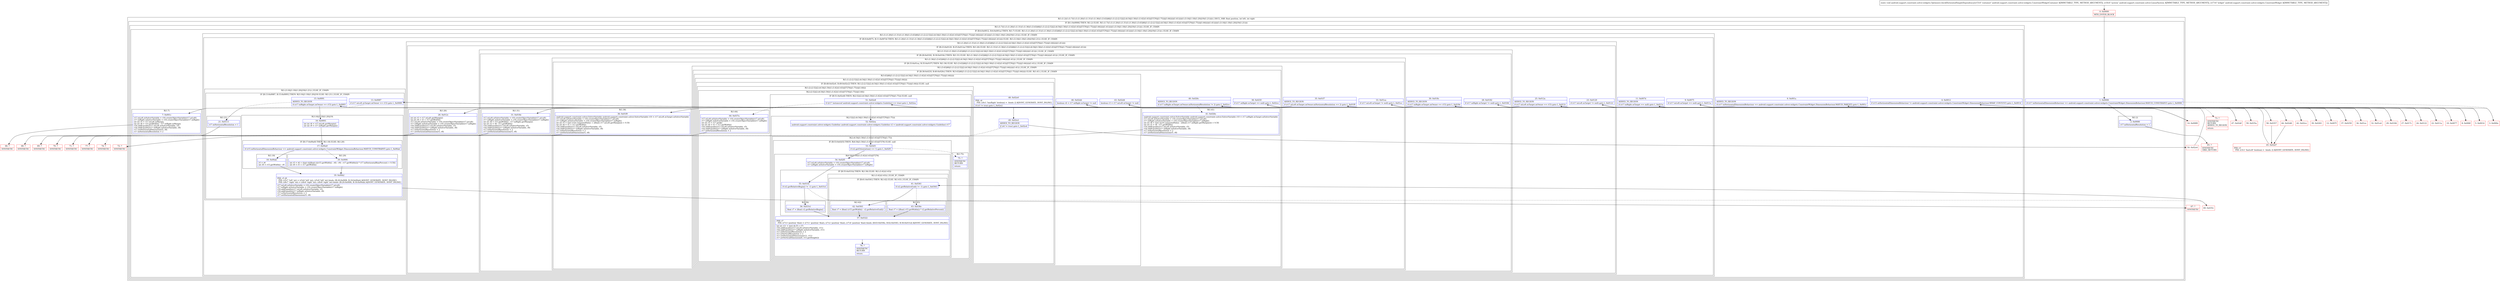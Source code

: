 digraph "CFG forandroid.support.constraint.solver.widgets.Optimizer.checkHorizontalSimpleDependency(Landroid\/support\/constraint\/solver\/widgets\/ConstraintWidgetContainer;Landroid\/support\/constraint\/solver\/LinearSystem;Landroid\/support\/constraint\/solver\/widgets\/ConstraintWidget;)V" {
subgraph cluster_Region_1918050832 {
label = "R(1:(1:2)(1:(1:7)(1:(1:(1:26)(1:(1:31)(1:(1:36)(1:(3:43|46|(1:(1:(2:(2:52|(2:(4:54|(1:56)(1:(1:62)(1:63))|57|76)|(1:75)))|(1:64)))))(1:41)))))(1:(3:16|(1:18)(1:20)|19)(1:21))))) | DECL_VAR: float position, int left, int right\l";
node [shape=record,color=blue];
subgraph cluster_IfRegion_2104625817 {
label = "IF [B:1:0x0006] THEN: R(1:2) ELSE: R(1:(1:7)(1:(1:(1:26)(1:(1:31)(1:(1:36)(1:(3:43|46|(1:(1:(2:(2:52|(2:(4:54|(1:56)(1:(1:62)(1:63))|57|76)|(1:75)))|(1:64)))))(1:41)))))(1:(3:16|(1:18)(1:20)|19)(1:21))))";
node [shape=record,color=blue];
Node_1 [shape=record,label="{1\:\ 0x0006|if (r17.mHorizontalDimensionBehaviour == android.support.constraint.solver.widgets.ConstraintWidget.DimensionBehaviour.MATCH_CONSTRAINT) goto L_0x0008\l}"];
subgraph cluster_Region_520952634 {
label = "R(1:2)";
node [shape=record,color=blue];
Node_2 [shape=record,label="{2\:\ 0x0008|r17.mHorizontalResolution = 1\l}"];
}
subgraph cluster_Region_468923971 {
label = "R(1:(1:7)(1:(1:(1:26)(1:(1:31)(1:(1:36)(1:(3:43|46|(1:(1:(2:(2:52|(2:(4:54|(1:56)(1:(1:62)(1:63))|57|76)|(1:75)))|(1:64)))))(1:41)))))(1:(3:16|(1:18)(1:20)|19)(1:21)))) | ELSE_IF_CHAIN\l";
node [shape=record,color=blue];
subgraph cluster_IfRegion_1885066383 {
label = "IF [B:4:0x0012, B:6:0x001a] THEN: R(1:7) ELSE: R(1:(1:(1:26)(1:(1:31)(1:(1:36)(1:(3:43|46|(1:(1:(2:(2:52|(2:(4:54|(1:56)(1:(1:62)(1:63))|57|76)|(1:75)))|(1:64)))))(1:41)))))(1:(3:16|(1:18)(1:20)|19)(1:21))) | ELSE_IF_CHAIN\l";
node [shape=record,color=blue];
Node_4 [shape=record,label="{4\:\ 0x0012|if (r15.mHorizontalDimensionBehaviour != android.support.constraint.solver.widgets.ConstraintWidget.DimensionBehaviour.WRAP_CONTENT) goto L_0x0014\l}"];
Node_6 [shape=record,label="{6\:\ 0x001a|ADDED_TO_REGION\l|if (r17.mHorizontalDimensionBehaviour == android.support.constraint.solver.widgets.ConstraintWidget.DimensionBehaviour.MATCH_PARENT) goto L_0x001c\l}"];
subgraph cluster_Region_1839301642 {
label = "R(1:7)";
node [shape=record,color=blue];
Node_7 [shape=record,label="{7\:\ 0x001c|r17.mLeft.mSolverVariable = r16.createObjectVariable(r17.mLeft)\lr17.mRight.mSolverVariable = r16.createObjectVariable(r17.mRight)\lint int r5 = r17.mLeft.mMargin\lint int r8 = r15.getWidth() \- r17.mRight.mMargin\lr16.addEquality(r17.mLeft.mSolverVariable, r5)\lr16.addEquality(r17.mRight.mSolverVariable, r8)\lr17.setHorizontalDimension(r5, r8)\lr17.mHorizontalResolution = 2\l}"];
}
subgraph cluster_Region_487599839 {
label = "R(1:(1:(1:26)(1:(1:31)(1:(1:36)(1:(3:43|46|(1:(1:(2:(2:52|(2:(4:54|(1:56)(1:(1:62)(1:63))|57|76)|(1:75)))|(1:64)))))(1:41)))))(1:(3:16|(1:18)(1:20)|19)(1:21))) | ELSE_IF_CHAIN\l";
node [shape=record,color=blue];
subgraph cluster_IfRegion_1790124684 {
label = "IF [B:9:0x0075, B:11:0x007d] THEN: R(1:(1:26)(1:(1:31)(1:(1:36)(1:(3:43|46|(1:(1:(2:(2:52|(2:(4:54|(1:56)(1:(1:62)(1:63))|57|76)|(1:75)))|(1:64)))))(1:41))))) ELSE: R(1:(3:16|(1:18)(1:20)|19)(1:21)) | ELSE_IF_CHAIN\l";
node [shape=record,color=blue];
Node_9 [shape=record,label="{9\:\ 0x0075|if (r17.mLeft.mTarget == null) goto L_0x011a\l}"];
Node_11 [shape=record,label="{11\:\ 0x007d|ADDED_TO_REGION\l|if (r17.mRight.mTarget == null) goto L_0x011a\l}"];
subgraph cluster_Region_1752191159 {
label = "R(1:(1:26)(1:(1:31)(1:(1:36)(1:(3:43|46|(1:(1:(2:(2:52|(2:(4:54|(1:56)(1:(1:62)(1:63))|57|76)|(1:75)))|(1:64)))))(1:41)))))";
node [shape=record,color=blue];
subgraph cluster_IfRegion_1184960154 {
label = "IF [B:23:0x0120, B:25:0x012a] THEN: R(1:26) ELSE: R(1:(1:31)(1:(1:36)(1:(3:43|46|(1:(1:(2:(2:52|(2:(4:54|(1:56)(1:(1:62)(1:63))|57|76)|(1:75)))|(1:64)))))(1:41))))";
node [shape=record,color=blue];
Node_23 [shape=record,label="{23\:\ 0x0120|if (r17.mLeft.mTarget != null) goto L_0x0122\l}"];
Node_25 [shape=record,label="{25\:\ 0x012a|ADDED_TO_REGION\l|if (r17.mLeft.mTarget.mOwner == r15) goto L_0x012c\l}"];
subgraph cluster_Region_1760922431 {
label = "R(1:26)";
node [shape=record,color=blue];
Node_26 [shape=record,label="{26\:\ 0x012c|int int r5 = r17.mLeft.getMargin()\lint int r8 = r5 + r17.getWidth()\lr17.mLeft.mSolverVariable = r16.createObjectVariable(r17.mLeft)\lr17.mRight.mSolverVariable = r16.createObjectVariable(r17.mRight)\lr16.addEquality(r17.mLeft.mSolverVariable, r5)\lr16.addEquality(r17.mRight.mSolverVariable, r8)\lr17.mHorizontalResolution = 2\lr17.setHorizontalDimension(r5, r8)\l}"];
}
subgraph cluster_Region_1524348487 {
label = "R(1:(1:31)(1:(1:36)(1:(3:43|46|(1:(1:(2:(2:52|(2:(4:54|(1:56)(1:(1:62)(1:63))|57|76)|(1:75)))|(1:64)))))(1:41)))) | ELSE_IF_CHAIN\l";
node [shape=record,color=blue];
subgraph cluster_IfRegion_688871634 {
label = "IF [B:28:0x0182, B:30:0x018c] THEN: R(1:31) ELSE: R(1:(1:36)(1:(3:43|46|(1:(1:(2:(2:52|(2:(4:54|(1:56)(1:(1:62)(1:63))|57|76)|(1:75)))|(1:64)))))(1:41))) | ELSE_IF_CHAIN\l";
node [shape=record,color=blue];
Node_28 [shape=record,label="{28\:\ 0x0182|if (r17.mRight.mTarget != null) goto L_0x0184\l}"];
Node_30 [shape=record,label="{30\:\ 0x018c|ADDED_TO_REGION\l|if (r17.mRight.mTarget.mOwner == r15) goto L_0x018e\l}"];
subgraph cluster_Region_154346913 {
label = "R(1:31)";
node [shape=record,color=blue];
Node_31 [shape=record,label="{31\:\ 0x018e|r17.mLeft.mSolverVariable = r16.createObjectVariable(r17.mLeft)\lr17.mRight.mSolverVariable = r16.createObjectVariable(r17.mRight)\lint int r8 = r15.getWidth() \- r17.mRight.getMargin()\lint int r5 = r8 \- r17.getWidth()\lr16.addEquality(r17.mLeft.mSolverVariable, r5)\lr16.addEquality(r17.mRight.mSolverVariable, r8)\lr17.mHorizontalResolution = 2\lr17.setHorizontalDimension(r5, r8)\l}"];
}
subgraph cluster_Region_1125138604 {
label = "R(1:(1:36)(1:(3:43|46|(1:(1:(2:(2:52|(2:(4:54|(1:56)(1:(1:62)(1:63))|57|76)|(1:75)))|(1:64)))))(1:41))) | ELSE_IF_CHAIN\l";
node [shape=record,color=blue];
subgraph cluster_IfRegion_227234698 {
label = "IF [B:33:0x01ea, B:35:0x01f7] THEN: R(1:36) ELSE: R(1:(3:43|46|(1:(1:(2:(2:52|(2:(4:54|(1:56)(1:(1:62)(1:63))|57|76)|(1:75)))|(1:64)))))(1:41)) | ELSE_IF_CHAIN\l";
node [shape=record,color=blue];
Node_33 [shape=record,label="{33\:\ 0x01ea|if (r17.mLeft.mTarget != null) goto L_0x01ec\l}"];
Node_35 [shape=record,label="{35\:\ 0x01f7|ADDED_TO_REGION\l|if (r17.mLeft.mTarget.mOwner.mHorizontalResolution == 2) goto L_0x01f9\l}"];
subgraph cluster_Region_799602973 {
label = "R(1:36)";
node [shape=record,color=blue];
Node_36 [shape=record,label="{36\:\ 0x01f9|android.support.constraint.solver.SolverVariable android.support.constraint.solver.SolverVariable r10 = r17.mLeft.mTarget.mSolverVariable\lr17.mLeft.mSolverVariable = r16.createObjectVariable(r17.mLeft)\lr17.mRight.mSolverVariable = r16.createObjectVariable(r17.mRight)\lint int r5 = (int) (r10.computedValue + ((float) r17.mLeft.getMargin()) + 0.5f)\lint int r8 = r5 + r17.getWidth()\lr16.addEquality(r17.mLeft.mSolverVariable, r5)\lr16.addEquality(r17.mRight.mSolverVariable, r8)\lr17.mHorizontalResolution = 2\lr17.setHorizontalDimension(r5, r8)\l}"];
}
subgraph cluster_Region_174433778 {
label = "R(1:(3:43|46|(1:(1:(2:(2:52|(2:(4:54|(1:56)(1:(1:62)(1:63))|57|76)|(1:75)))|(1:64)))))(1:41)) | ELSE_IF_CHAIN\l";
node [shape=record,color=blue];
subgraph cluster_IfRegion_1509926308 {
label = "IF [B:38:0x025f, B:40:0x026c] THEN: R(3:43|46|(1:(1:(2:(2:52|(2:(4:54|(1:56)(1:(1:62)(1:63))|57|76)|(1:75)))|(1:64))))) ELSE: R(1:41) | ELSE_IF_CHAIN\l";
node [shape=record,color=blue];
Node_38 [shape=record,label="{38\:\ 0x025f|if (r17.mRight.mTarget == null) goto L_0x02ce\l}"];
Node_40 [shape=record,label="{40\:\ 0x026c|ADDED_TO_REGION\l|if (r17.mRight.mTarget.mOwner.mHorizontalResolution != 2) goto L_0x02ce\l}"];
subgraph cluster_Region_693744803 {
label = "R(3:43|46|(1:(1:(2:(2:52|(2:(4:54|(1:56)(1:(1:62)(1:63))|57|76)|(1:75)))|(1:64)))))";
node [shape=record,color=blue];
Node_43 [shape=record,label="{43\:\ 0x02d4|boolean r3 = r17.mLeft.mTarget != null\l}"];
Node_46 [shape=record,label="{46\:\ 0x02dd|boolean r4 = r17.mRight.mTarget != null\l}"];
subgraph cluster_Region_413899543 {
label = "R(1:(1:(2:(2:52|(2:(4:54|(1:56)(1:(1:62)(1:63))|57|76)|(1:75)))|(1:64))))";
node [shape=record,color=blue];
subgraph cluster_IfRegion_1764921191 {
label = "IF [B:48:0x02e0, B:49:0x02e2] THEN: R(1:(2:(2:52|(2:(4:54|(1:56)(1:(1:62)(1:63))|57|76)|(1:75)))|(1:64))) ELSE: null";
node [shape=record,color=blue];
Node_48 [shape=record,label="{48\:\ 0x02e0|PHI: r4 \l  PHI: (r4v1 'hasRight' boolean) =  binds: [] A[DONT_GENERATE, DONT_INLINE]\l|if (r3 != true) goto L_0x02e2\l}"];
Node_49 [shape=record,label="{49\:\ 0x02e2|ADDED_TO_REGION\l|if (r4 != true) goto L_0x02e4\l}"];
subgraph cluster_Region_1332448395 {
label = "R(1:(2:(2:52|(2:(4:54|(1:56)(1:(1:62)(1:63))|57|76)|(1:75)))|(1:64)))";
node [shape=record,color=blue];
subgraph cluster_Region_1745283745 {
label = "R(2:(2:52|(2:(4:54|(1:56)(1:(1:62)(1:63))|57|76)|(1:75)))|(1:64))";
node [shape=record,color=blue];
subgraph cluster_IfRegion_1282449536 {
label = "IF [B:51:0x02e8] THEN: R(2:52|(2:(4:54|(1:56)(1:(1:62)(1:63))|57|76)|(1:75))) ELSE: null";
node [shape=record,color=blue];
Node_51 [shape=record,label="{51\:\ 0x02e8|if ((r17 instanceof android.support.constraint.solver.widgets.Guideline) == true) goto L_0x02ea\l}"];
subgraph cluster_Region_461379667 {
label = "R(2:52|(2:(4:54|(1:56)(1:(1:62)(1:63))|57|76)|(1:75)))";
node [shape=record,color=blue];
Node_52 [shape=record,label="{52\:\ 0x02ea|android.support.constraint.solver.widgets.Guideline android.support.constraint.solver.widgets.Guideline r2 = (android.support.constraint.solver.widgets.Guideline) r17\l}"];
subgraph cluster_Region_138934586 {
label = "R(2:(4:54|(1:56)(1:(1:62)(1:63))|57|76)|(1:75))";
node [shape=record,color=blue];
subgraph cluster_IfRegion_2132298540 {
label = "IF [B:53:0x02f3] THEN: R(4:54|(1:56)(1:(1:62)(1:63))|57|76) ELSE: null";
node [shape=record,color=blue];
Node_53 [shape=record,label="{53\:\ 0x02f3|if (r2.getOrientation() == 1) goto L_0x02f5\l}"];
subgraph cluster_Region_1902254240 {
label = "R(4:54|(1:56)(1:(1:62)(1:63))|57|76)";
node [shape=record,color=blue];
Node_54 [shape=record,label="{54\:\ 0x02f5|r17.mLeft.mSolverVariable = r16.createObjectVariable(r17.mLeft)\lr17.mRight.mSolverVariable = r16.createObjectVariable(r17.mRight)\l}"];
subgraph cluster_IfRegion_44874271 {
label = "IF [B:55:0x031b] THEN: R(1:56) ELSE: R(1:(1:62)(1:63))";
node [shape=record,color=blue];
Node_55 [shape=record,label="{55\:\ 0x031b|if (r2.getRelativeBegin() != \-1) goto L_0x031d\l}"];
subgraph cluster_Region_593889783 {
label = "R(1:56)";
node [shape=record,color=blue];
Node_56 [shape=record,label="{56\:\ 0x031d|float r7 = (float) r2.getRelativeBegin()\l}"];
}
subgraph cluster_Region_467346285 {
label = "R(1:(1:62)(1:63)) | ELSE_IF_CHAIN\l";
node [shape=record,color=blue];
subgraph cluster_IfRegion_943705928 {
label = "IF [B:61:0x0361] THEN: R(1:62) ELSE: R(1:63) | ELSE_IF_CHAIN\l";
node [shape=record,color=blue];
Node_61 [shape=record,label="{61\:\ 0x0361|if (r2.getRelativeEnd() != \-1) goto L_0x0363\l}"];
subgraph cluster_Region_96707144 {
label = "R(1:62)";
node [shape=record,color=blue];
Node_62 [shape=record,label="{62\:\ 0x0363|float r7 = (float) (r15.getWidth() \- r2.getRelativeEnd())\l}"];
}
subgraph cluster_Region_1649970349 {
label = "R(1:63)";
node [shape=record,color=blue];
Node_63 [shape=record,label="{63\:\ 0x036e|float r7 = ((float) r15.getWidth()) * r2.getRelativePercent()\l}"];
}
}
}
}
Node_57 [shape=record,label="{57\:\ 0x0322|PHI: r7 \l  PHI: (r7v3 'position' float) = (r7v1 'position' float), (r7v2 'position' float), (r7v4 'position' float) binds: [B:63:0x036e, B:62:0x0363, B:56:0x031d] A[DONT_GENERATE, DONT_INLINE]\l|int int r11 = (int) (0.5f + r7)\lr16.addEquality(r17.mLeft.mSolverVariable, r11)\lr16.addEquality(r17.mRight.mSolverVariable, r11)\lr17.mHorizontalResolution = 2\lr17.mVerticalResolution = 2\lr17.setHorizontalDimension(r11, r11)\lr17.setVerticalDimension(0, r15.getHeight())\l}"];
Node_76 [shape=record,label="{76\:\ ?|SYNTHETIC\lRETURN\l|return\l}"];
}
}
subgraph cluster_Region_1146585429 {
label = "R(1:75)";
node [shape=record,color=blue];
Node_75 [shape=record,label="{75\:\ ?|SYNTHETIC\lRETURN\l|return\l}"];
}
}
}
}
subgraph cluster_Region_1651007605 {
label = "R(1:64)";
node [shape=record,color=blue];
Node_64 [shape=record,label="{64\:\ 0x037a|r17.mLeft.mSolverVariable = r16.createObjectVariable(r17.mLeft)\lr17.mRight.mSolverVariable = r16.createObjectVariable(r17.mRight)\lint int r5 = r17.getX()\lint int r8 = r5 + r17.getWidth()\lr16.addEquality(r17.mLeft.mSolverVariable, r5)\lr16.addEquality(r17.mRight.mSolverVariable, r8)\lr17.mHorizontalResolution = 2\l}"];
}
}
}
}
}
}
subgraph cluster_Region_937548875 {
label = "R(1:41)";
node [shape=record,color=blue];
Node_41 [shape=record,label="{41\:\ 0x026e|android.support.constraint.solver.SolverVariable android.support.constraint.solver.SolverVariable r10 = r17.mRight.mTarget.mSolverVariable\lr17.mLeft.mSolverVariable = r16.createObjectVariable(r17.mLeft)\lr17.mRight.mSolverVariable = r16.createObjectVariable(r17.mRight)\lint int r8 = (int) ((r10.computedValue \- ((float) r17.mRight.getMargin())) + 0.5f)\lint int r5 = r8 \- r17.getWidth()\lr16.addEquality(r17.mLeft.mSolverVariable, r5)\lr16.addEquality(r17.mRight.mSolverVariable, r8)\lr17.mHorizontalResolution = 2\lr17.setHorizontalDimension(r5, r8)\l}"];
}
}
}
}
}
}
}
}
}
subgraph cluster_Region_233463295 {
label = "R(1:(3:16|(1:18)(1:20)|19)(1:21)) | ELSE_IF_CHAIN\l";
node [shape=record,color=blue];
subgraph cluster_IfRegion_978578257 {
label = "IF [B:13:0x0087, B:15:0x0091] THEN: R(3:16|(1:18)(1:20)|19) ELSE: R(1:21) | ELSE_IF_CHAIN\l";
node [shape=record,color=blue];
Node_13 [shape=record,label="{13\:\ 0x0087|if (r17.mLeft.mTarget.mOwner == r15) goto L_0x0089\l}"];
Node_15 [shape=record,label="{15\:\ 0x0091|ADDED_TO_REGION\l|if (r17.mRight.mTarget.mOwner == r15) goto L_0x0093\l}"];
subgraph cluster_Region_1364136430 {
label = "R(3:16|(1:18)(1:20)|19)";
node [shape=record,color=blue];
Node_16 [shape=record,label="{16\:\ 0x0093|int int r6 = r17.mLeft.getMargin()\lint int r9 = r17.mRight.getMargin()\l}"];
subgraph cluster_IfRegion_2026993469 {
label = "IF [B:17:0x00a9] THEN: R(1:18) ELSE: R(1:20)";
node [shape=record,color=blue];
Node_17 [shape=record,label="{17\:\ 0x00a9|if (r15.mHorizontalDimensionBehaviour == android.support.constraint.solver.widgets.ConstraintWidget.DimensionBehaviour.MATCH_CONSTRAINT) goto L_0x00ab\l}"];
subgraph cluster_Region_960981707 {
label = "R(1:18)";
node [shape=record,color=blue];
Node_18 [shape=record,label="{18\:\ 0x00ab|r5 = r6\lint r8 = r15.getWidth() \- r9\l}"];
}
subgraph cluster_Region_692674159 {
label = "R(1:20)";
node [shape=record,color=blue];
Node_20 [shape=record,label="{20\:\ 0x00f4|int r5 = r6 + ((int) ((((float) (((r15.getWidth() \- r6) \- r9) \- r17.getWidth())) * r17.mHorizontalBiasPercent) + 0.5f))\lint r8 = r5 + r17.getWidth()\l}"];
}
}
Node_19 [shape=record,label="{19\:\ 0x00b2|PHI: r5 r8 \l  PHI: (r5v7 'left' int) = (r5v6 'left' int), (r5v8 'left' int) binds: [B:20:0x00f4, B:18:0x00ab] A[DONT_GENERATE, DONT_INLINE]\l  PHI: (r8v7 'right' int) = (r8v6 'right' int), (r8v8 'right' int) binds: [B:20:0x00f4, B:18:0x00ab] A[DONT_GENERATE, DONT_INLINE]\l|r17.mLeft.mSolverVariable = r16.createObjectVariable(r17.mLeft)\lr17.mRight.mSolverVariable = r16.createObjectVariable(r17.mRight)\lr16.addEquality(r17.mLeft.mSolverVariable, r5)\lr16.addEquality(r17.mRight.mSolverVariable, r8)\lr17.mHorizontalResolution = 2\lr17.setHorizontalDimension(r5, r8)\l}"];
}
subgraph cluster_Region_7609435 {
label = "R(1:21)";
node [shape=record,color=blue];
Node_21 [shape=record,label="{21\:\ 0x0113|r17.mHorizontalResolution = 1\l}"];
}
}
}
}
}
}
}
}
}
Node_0 [shape=record,color=red,label="{0\:\ 0x0000|MTH_ENTER_BLOCK\l}"];
Node_3 [shape=record,color=red,label="{3\:\ 0x000e}"];
Node_5 [shape=record,color=red,label="{5\:\ 0x0014}"];
Node_8 [shape=record,color=red,label="{8\:\ 0x006f}"];
Node_10 [shape=record,color=red,label="{10\:\ 0x0077}"];
Node_12 [shape=record,color=red,label="{12\:\ 0x007f}"];
Node_14 [shape=record,color=red,label="{14\:\ 0x0089}"];
Node_22 [shape=record,color=red,label="{22\:\ 0x011a}"];
Node_24 [shape=record,color=red,label="{24\:\ 0x0122}"];
Node_27 [shape=record,color=red,label="{27\:\ 0x017c}"];
Node_29 [shape=record,color=red,label="{29\:\ 0x0184}"];
Node_32 [shape=record,color=red,label="{32\:\ 0x01e4}"];
Node_34 [shape=record,color=red,label="{34\:\ 0x01ec}"];
Node_37 [shape=record,color=red,label="{37\:\ 0x0259}"];
Node_39 [shape=record,color=red,label="{39\:\ 0x0261}"];
Node_42 [shape=record,color=red,label="{42\:\ 0x02ce}"];
Node_44 [shape=record,color=red,label="{44\:\ 0x02d6}"];
Node_45 [shape=record,color=red,label="{45\:\ 0x02d7|PHI: r3 \l  PHI: (r3v1 'hasLeft' boolean) =  binds: [] A[DONT_GENERATE, DONT_INLINE]\l}"];
Node_47 [shape=record,color=red,label="{47\:\ 0x02df}"];
Node_50 [shape=record,color=red,label="{50\:\ 0x02e4}"];
Node_58 [shape=record,color=red,label="{58\:\ 0x0357}"];
Node_59 [shape=record,color=red,label="{59\:\ 0x035a}"];
Node_60 [shape=record,color=red,label="{60\:\ 0x035c}"];
Node_65 [shape=record,color=red,label="{65\:\ ?|SYNTHETIC\lORIG_RETURN\l}"];
Node_66 [shape=record,color=red,label="{66\:\ ?|SYNTHETIC\l}"];
Node_67 [shape=record,color=red,label="{67\:\ ?|SYNTHETIC\l}"];
Node_68 [shape=record,color=red,label="{68\:\ ?|SYNTHETIC\l}"];
Node_69 [shape=record,color=red,label="{69\:\ ?|SYNTHETIC\l}"];
Node_70 [shape=record,color=red,label="{70\:\ ?|SYNTHETIC\l}"];
Node_71 [shape=record,color=red,label="{71\:\ ?|SYNTHETIC\l}"];
Node_72 [shape=record,color=red,label="{72\:\ ?|SYNTHETIC\l}"];
Node_73 [shape=record,color=red,label="{73\:\ ?|SYNTHETIC\lRETURN\lADDED_TO_REGION\l|return\l}"];
Node_74 [shape=record,color=red,label="{74\:\ ?|SYNTHETIC\l}"];
Node_77 [shape=record,color=red,label="{77\:\ ?|SYNTHETIC\l}"];
MethodNode[shape=record,label="{static void android.support.constraint.solver.widgets.Optimizer.checkHorizontalSimpleDependency((r15v0 'container' android.support.constraint.solver.widgets.ConstraintWidgetContainer A[IMMUTABLE_TYPE, METHOD_ARGUMENT]), (r16v0 'system' android.support.constraint.solver.LinearSystem A[IMMUTABLE_TYPE, METHOD_ARGUMENT]), (r17v0 'widget' android.support.constraint.solver.widgets.ConstraintWidget A[IMMUTABLE_TYPE, METHOD_ARGUMENT])) }"];
MethodNode -> Node_0;
Node_1 -> Node_2;
Node_1 -> Node_3[style=dashed];
Node_2 -> Node_65;
Node_4 -> Node_5;
Node_4 -> Node_8[style=dashed];
Node_6 -> Node_7;
Node_6 -> Node_8[style=dashed];
Node_7 -> Node_66;
Node_9 -> Node_10[style=dashed];
Node_9 -> Node_22;
Node_11 -> Node_12[style=dashed];
Node_11 -> Node_22;
Node_23 -> Node_24;
Node_23 -> Node_27[style=dashed];
Node_25 -> Node_26;
Node_25 -> Node_27[style=dashed];
Node_26 -> Node_69;
Node_28 -> Node_29;
Node_28 -> Node_32[style=dashed];
Node_30 -> Node_31;
Node_30 -> Node_32[style=dashed];
Node_31 -> Node_70;
Node_33 -> Node_34;
Node_33 -> Node_37[style=dashed];
Node_35 -> Node_36;
Node_35 -> Node_37[style=dashed];
Node_36 -> Node_71;
Node_38 -> Node_39[style=dashed];
Node_38 -> Node_42;
Node_40 -> Node_41[style=dashed];
Node_40 -> Node_42;
Node_43 -> Node_44;
Node_43 -> Node_58;
Node_46 -> Node_47;
Node_46 -> Node_59;
Node_48 -> Node_49;
Node_48 -> Node_73[style=dashed];
Node_49 -> Node_50;
Node_49 -> Node_74[style=dashed];
Node_51 -> Node_52;
Node_51 -> Node_64[style=dashed];
Node_52 -> Node_53;
Node_53 -> Node_54;
Node_53 -> Node_75[style=dashed];
Node_54 -> Node_55;
Node_55 -> Node_56;
Node_55 -> Node_60[style=dashed];
Node_56 -> Node_57;
Node_61 -> Node_62;
Node_61 -> Node_63[style=dashed];
Node_62 -> Node_57;
Node_63 -> Node_57;
Node_57 -> Node_76;
Node_64 -> Node_77;
Node_41 -> Node_72;
Node_13 -> Node_14;
Node_13 -> Node_21[style=dashed];
Node_15 -> Node_16;
Node_15 -> Node_21[style=dashed];
Node_16 -> Node_17;
Node_17 -> Node_18;
Node_17 -> Node_20[style=dashed];
Node_18 -> Node_19;
Node_20 -> Node_19;
Node_19 -> Node_67;
Node_21 -> Node_68;
Node_0 -> Node_1;
Node_3 -> Node_4;
Node_5 -> Node_6;
Node_8 -> Node_9;
Node_10 -> Node_11;
Node_12 -> Node_13;
Node_14 -> Node_15;
Node_22 -> Node_23;
Node_24 -> Node_25;
Node_27 -> Node_28;
Node_29 -> Node_30;
Node_32 -> Node_33;
Node_34 -> Node_35;
Node_37 -> Node_38;
Node_39 -> Node_40;
Node_42 -> Node_43;
Node_44 -> Node_45;
Node_45 -> Node_46;
Node_47 -> Node_48;
Node_50 -> Node_51;
Node_58 -> Node_45;
Node_59 -> Node_48;
Node_60 -> Node_61;
}

